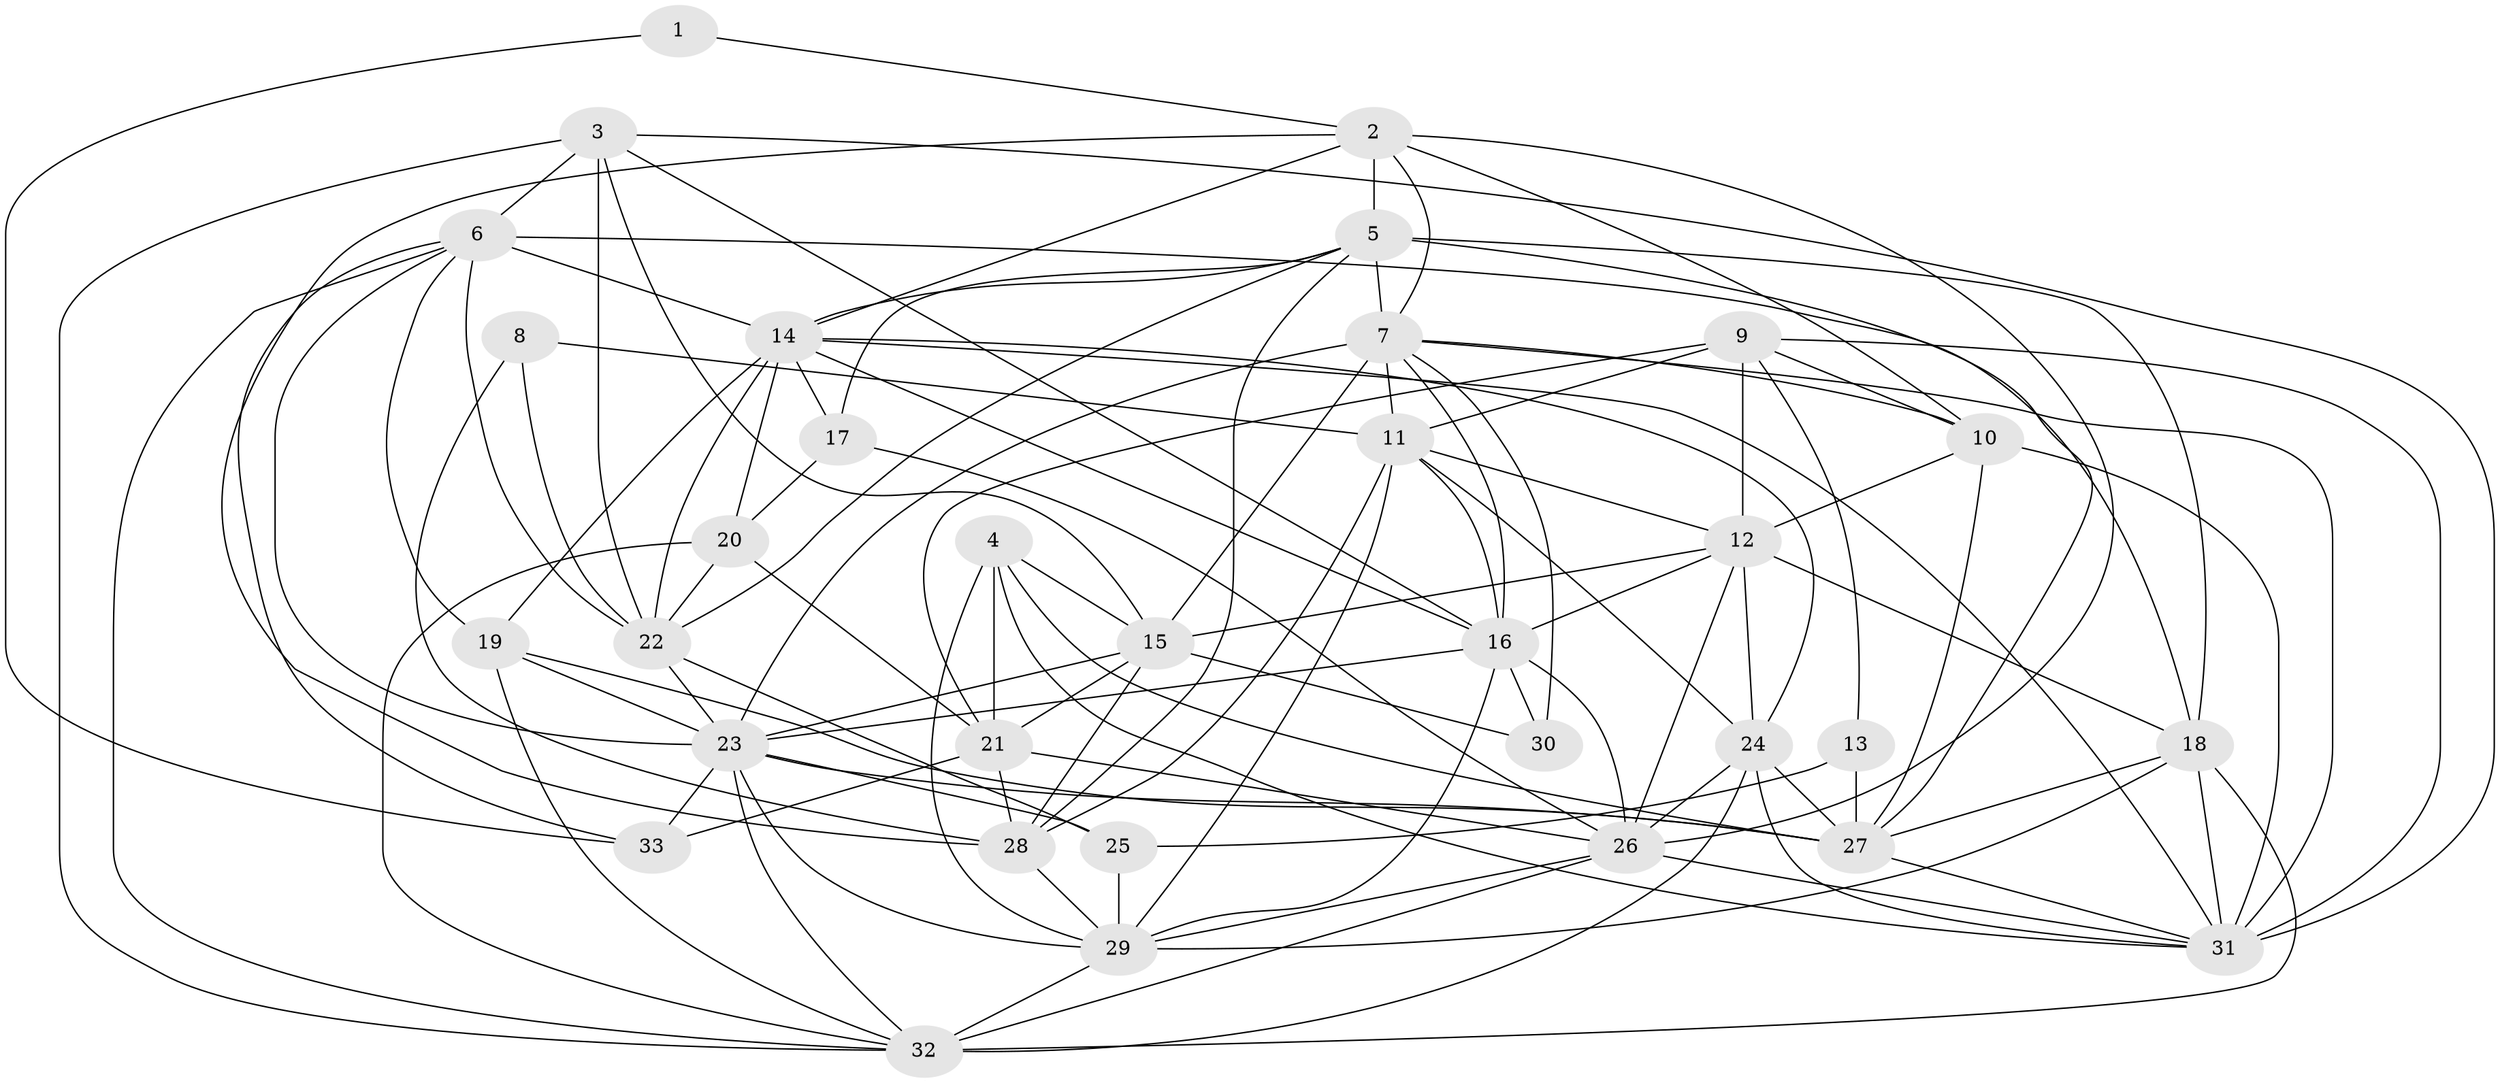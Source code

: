 // original degree distribution, {2: 0.14678899082568808, 4: 0.25688073394495414, 3: 0.26605504587155965, 5: 0.1559633027522936, 6: 0.12844036697247707, 7: 0.03669724770642202, 8: 0.009174311926605505}
// Generated by graph-tools (version 1.1) at 2025/37/03/04/25 23:37:11]
// undirected, 33 vertices, 112 edges
graph export_dot {
  node [color=gray90,style=filled];
  1;
  2;
  3;
  4;
  5;
  6;
  7;
  8;
  9;
  10;
  11;
  12;
  13;
  14;
  15;
  16;
  17;
  18;
  19;
  20;
  21;
  22;
  23;
  24;
  25;
  26;
  27;
  28;
  29;
  30;
  31;
  32;
  33;
  1 -- 2 [weight=1.0];
  1 -- 33 [weight=1.0];
  2 -- 5 [weight=1.0];
  2 -- 7 [weight=1.0];
  2 -- 10 [weight=1.0];
  2 -- 14 [weight=1.0];
  2 -- 26 [weight=1.0];
  2 -- 28 [weight=1.0];
  3 -- 6 [weight=2.0];
  3 -- 15 [weight=1.0];
  3 -- 16 [weight=1.0];
  3 -- 22 [weight=2.0];
  3 -- 31 [weight=1.0];
  3 -- 32 [weight=1.0];
  4 -- 15 [weight=2.0];
  4 -- 21 [weight=1.0];
  4 -- 27 [weight=1.0];
  4 -- 29 [weight=1.0];
  4 -- 31 [weight=1.0];
  5 -- 7 [weight=3.0];
  5 -- 14 [weight=1.0];
  5 -- 17 [weight=1.0];
  5 -- 18 [weight=1.0];
  5 -- 22 [weight=1.0];
  5 -- 27 [weight=1.0];
  5 -- 28 [weight=2.0];
  6 -- 14 [weight=1.0];
  6 -- 18 [weight=2.0];
  6 -- 19 [weight=1.0];
  6 -- 22 [weight=1.0];
  6 -- 23 [weight=1.0];
  6 -- 32 [weight=1.0];
  6 -- 33 [weight=1.0];
  7 -- 10 [weight=1.0];
  7 -- 11 [weight=1.0];
  7 -- 15 [weight=2.0];
  7 -- 16 [weight=1.0];
  7 -- 23 [weight=1.0];
  7 -- 30 [weight=1.0];
  7 -- 31 [weight=1.0];
  8 -- 11 [weight=1.0];
  8 -- 22 [weight=1.0];
  8 -- 28 [weight=1.0];
  9 -- 10 [weight=1.0];
  9 -- 11 [weight=1.0];
  9 -- 12 [weight=3.0];
  9 -- 13 [weight=1.0];
  9 -- 21 [weight=3.0];
  9 -- 31 [weight=1.0];
  10 -- 12 [weight=1.0];
  10 -- 27 [weight=1.0];
  10 -- 31 [weight=2.0];
  11 -- 12 [weight=1.0];
  11 -- 16 [weight=1.0];
  11 -- 24 [weight=1.0];
  11 -- 28 [weight=1.0];
  11 -- 29 [weight=2.0];
  12 -- 15 [weight=1.0];
  12 -- 16 [weight=1.0];
  12 -- 18 [weight=1.0];
  12 -- 24 [weight=1.0];
  12 -- 26 [weight=1.0];
  13 -- 25 [weight=1.0];
  13 -- 27 [weight=2.0];
  14 -- 16 [weight=1.0];
  14 -- 17 [weight=1.0];
  14 -- 19 [weight=1.0];
  14 -- 20 [weight=2.0];
  14 -- 22 [weight=1.0];
  14 -- 24 [weight=1.0];
  14 -- 31 [weight=1.0];
  15 -- 21 [weight=1.0];
  15 -- 23 [weight=2.0];
  15 -- 28 [weight=1.0];
  15 -- 30 [weight=1.0];
  16 -- 23 [weight=1.0];
  16 -- 26 [weight=1.0];
  16 -- 29 [weight=1.0];
  16 -- 30 [weight=1.0];
  17 -- 20 [weight=1.0];
  17 -- 26 [weight=1.0];
  18 -- 27 [weight=1.0];
  18 -- 29 [weight=1.0];
  18 -- 31 [weight=1.0];
  18 -- 32 [weight=2.0];
  19 -- 23 [weight=1.0];
  19 -- 27 [weight=1.0];
  19 -- 32 [weight=1.0];
  20 -- 21 [weight=1.0];
  20 -- 22 [weight=1.0];
  20 -- 32 [weight=2.0];
  21 -- 26 [weight=1.0];
  21 -- 28 [weight=1.0];
  21 -- 33 [weight=2.0];
  22 -- 23 [weight=1.0];
  22 -- 25 [weight=1.0];
  23 -- 25 [weight=1.0];
  23 -- 27 [weight=1.0];
  23 -- 29 [weight=1.0];
  23 -- 32 [weight=1.0];
  23 -- 33 [weight=2.0];
  24 -- 26 [weight=2.0];
  24 -- 27 [weight=1.0];
  24 -- 31 [weight=1.0];
  24 -- 32 [weight=2.0];
  25 -- 29 [weight=3.0];
  26 -- 29 [weight=1.0];
  26 -- 31 [weight=1.0];
  26 -- 32 [weight=1.0];
  27 -- 31 [weight=1.0];
  28 -- 29 [weight=1.0];
  29 -- 32 [weight=1.0];
}
